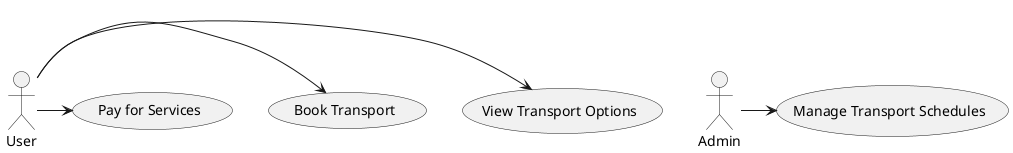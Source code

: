 @startuml
'https://plantuml.com/use-case-diagram

actor User
actor Admin

User -> (View Transport Options)
User -> (Book Transport)
User -> (Pay for Services)
'User -> (Receive Real-Time Information)
'User -> (Provide Feedback)
'User -> (View Promotions and Discounts)
'User -> (Contact Emergency Services)

Admin -> (Manage Transport Schedules)
'Admin -> (Update Real-Time Information)
'Admin -> (Monitor System Performance)
'Admin -> (Manage User Feedback)
'Admin -> (Manage Promotions and Discounts)

@enduml